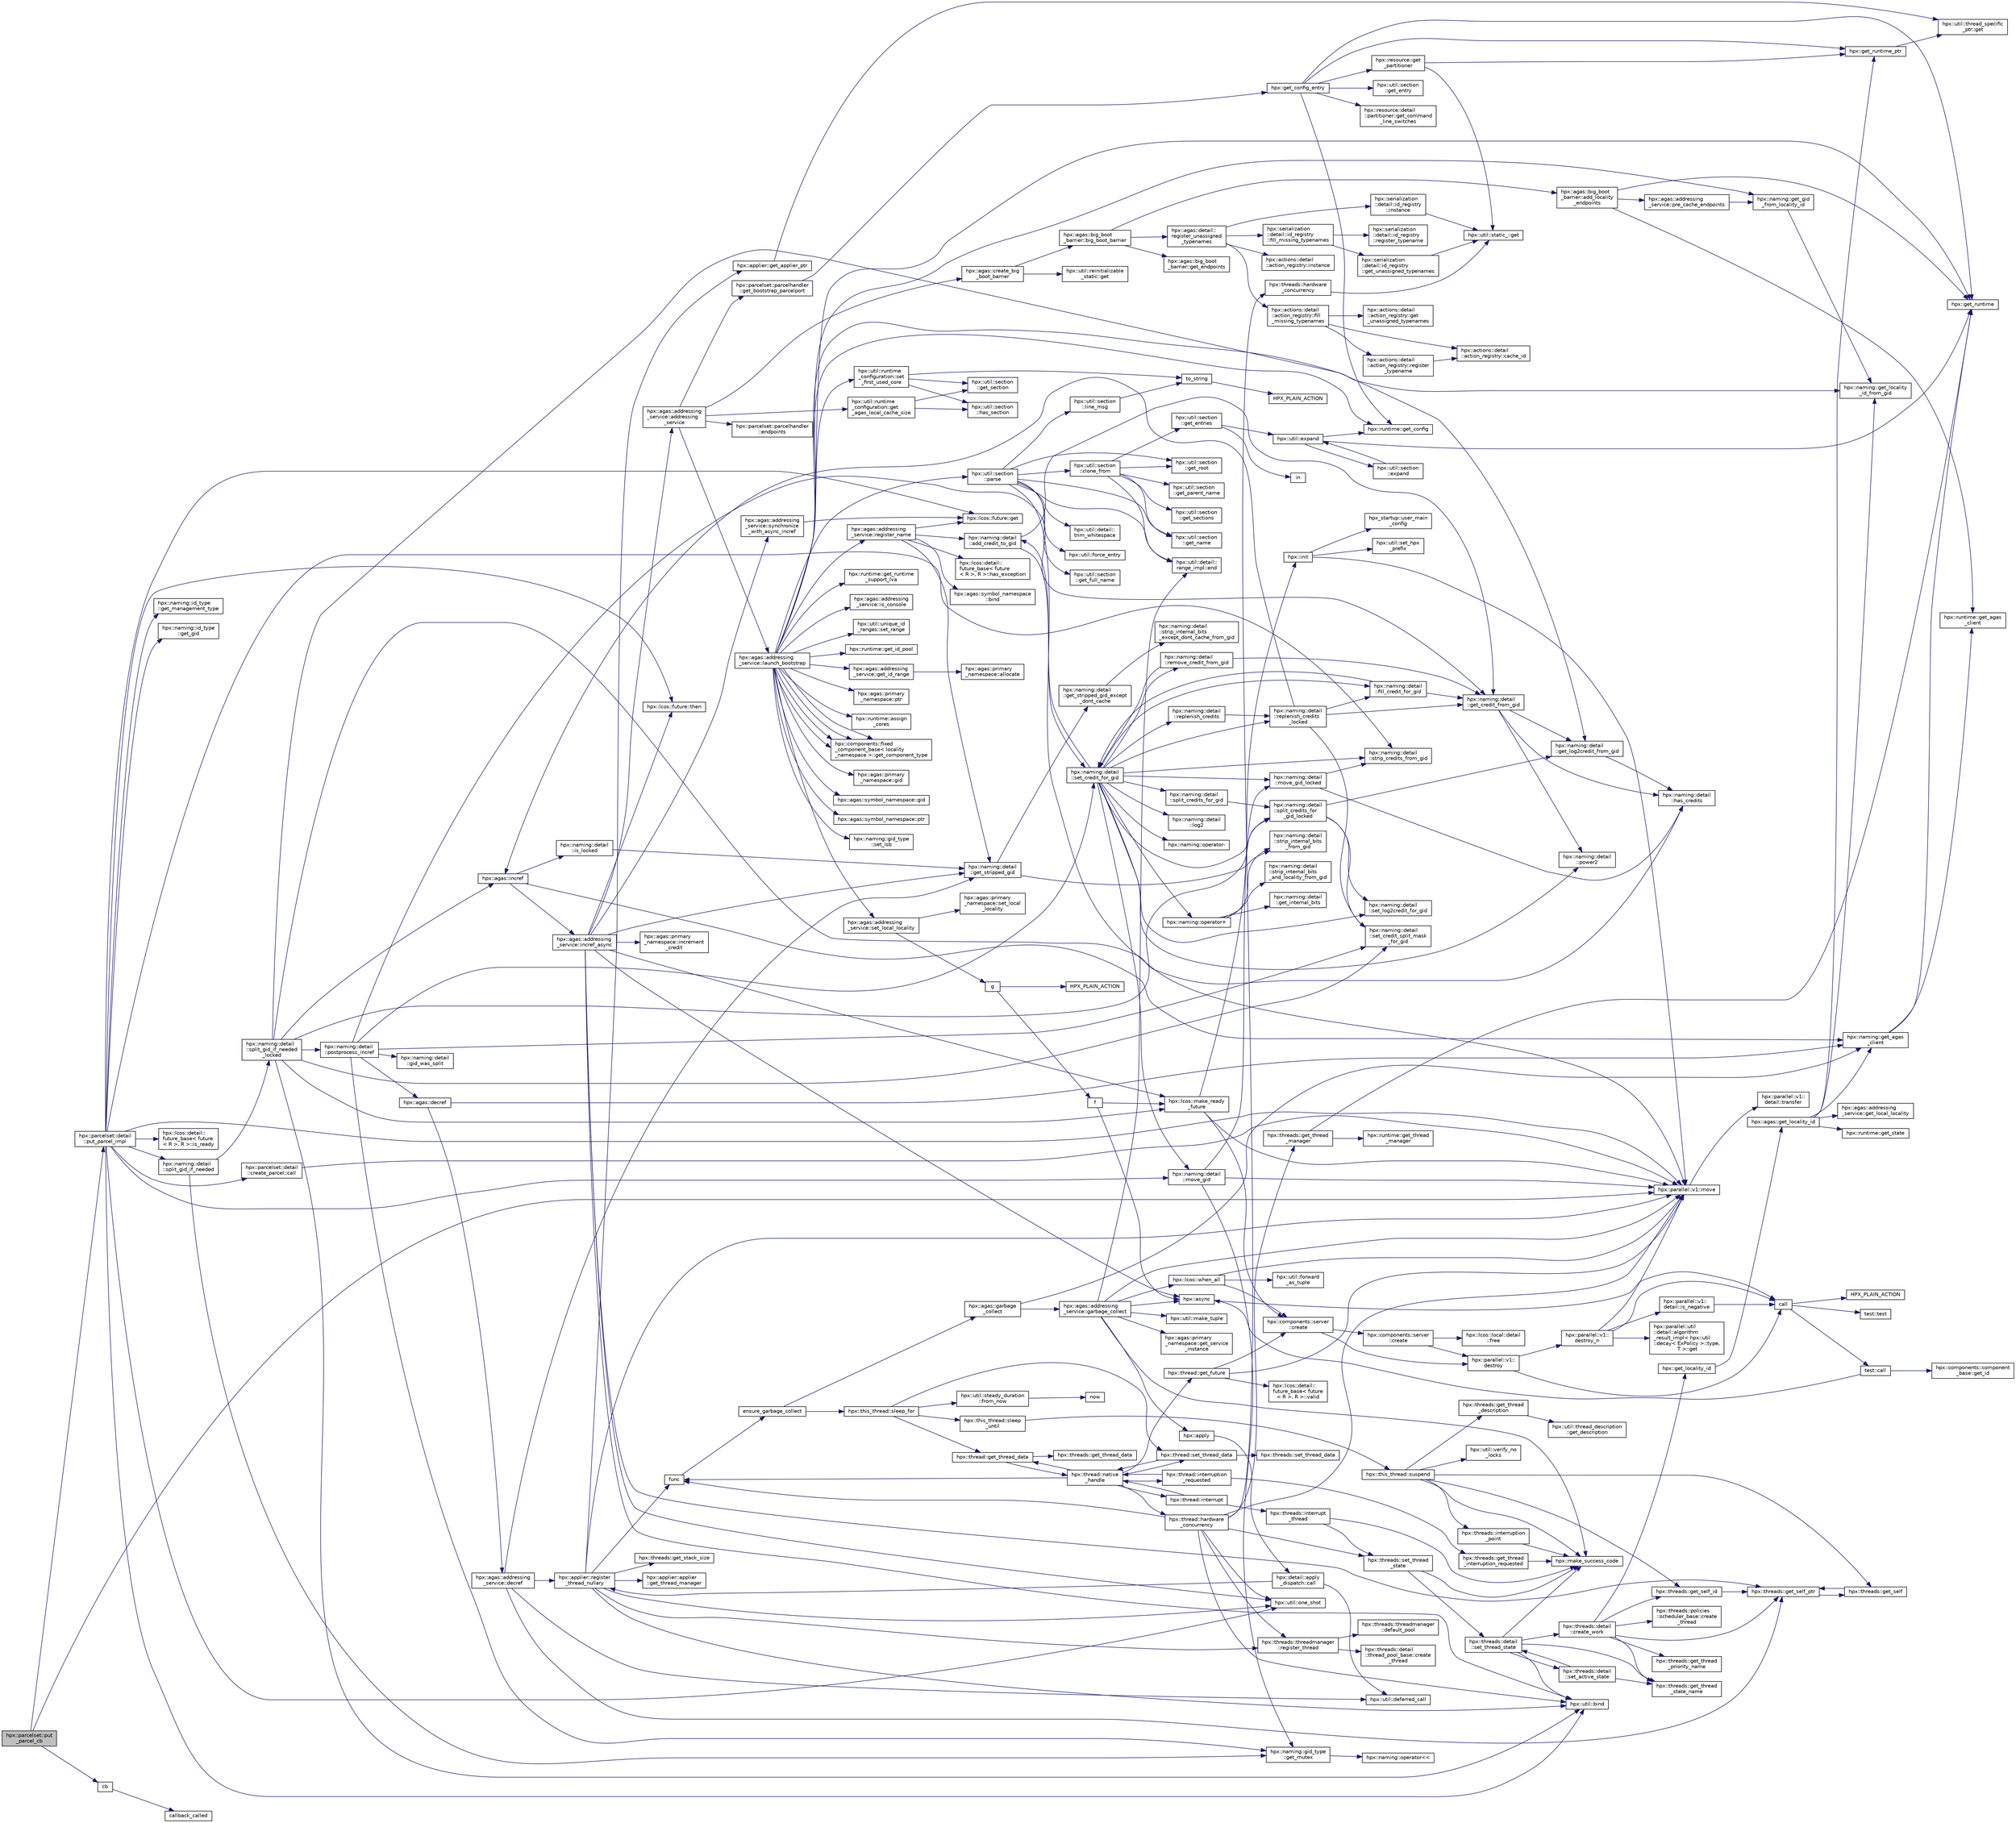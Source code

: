 digraph "hpx::parcelset::put_parcel_cb"
{
  edge [fontname="Helvetica",fontsize="10",labelfontname="Helvetica",labelfontsize="10"];
  node [fontname="Helvetica",fontsize="10",shape=record];
  rankdir="LR";
  Node1070 [label="hpx::parcelset::put\l_parcel_cb",height=0.2,width=0.4,color="black", fillcolor="grey75", style="filled", fontcolor="black"];
  Node1070 -> Node1071 [color="midnightblue",fontsize="10",style="solid",fontname="Helvetica"];
  Node1071 [label="hpx::parcelset::detail\l::put_parcel_impl",height=0.2,width=0.4,color="black", fillcolor="white", style="filled",URL="$dc/d4e/namespacehpx_1_1parcelset_1_1detail.html#a0dfe29365976960c7f5db6388e8ce603"];
  Node1071 -> Node1072 [color="midnightblue",fontsize="10",style="solid",fontname="Helvetica"];
  Node1072 [label="hpx::naming::id_type\l::get_management_type",height=0.2,width=0.4,color="black", fillcolor="white", style="filled",URL="$db/dee/structhpx_1_1naming_1_1id__type.html#a84fabf15e9dc17e27f7e58c8a4d05cff"];
  Node1071 -> Node1073 [color="midnightblue",fontsize="10",style="solid",fontname="Helvetica"];
  Node1073 [label="hpx::naming::id_type\l::get_gid",height=0.2,width=0.4,color="black", fillcolor="white", style="filled",URL="$db/dee/structhpx_1_1naming_1_1id__type.html#a0375af42ca6b0ff79e627d91bfae571b"];
  Node1071 -> Node1074 [color="midnightblue",fontsize="10",style="solid",fontname="Helvetica"];
  Node1074 [label="hpx::naming::detail\l::strip_credits_from_gid",height=0.2,width=0.4,color="black", fillcolor="white", style="filled",URL="$d5/d18/namespacehpx_1_1naming_1_1detail.html#a422b12b60e5f7844b224dd68cf8cae8e"];
  Node1071 -> Node1075 [color="midnightblue",fontsize="10",style="solid",fontname="Helvetica"];
  Node1075 [label="hpx::parcelset::detail\l::create_parcel::call",height=0.2,width=0.4,color="black", fillcolor="white", style="filled",URL="$d1/d78/structhpx_1_1parcelset_1_1detail_1_1create__parcel.html#a62b65942f923f68ecf7217b8d48c1157"];
  Node1075 -> Node1076 [color="midnightblue",fontsize="10",style="solid",fontname="Helvetica"];
  Node1076 [label="hpx::parallel::v1::move",height=0.2,width=0.4,color="black", fillcolor="white", style="filled",URL="$db/db9/namespacehpx_1_1parallel_1_1v1.html#aa7c4ede081ce786c9d1eb1adff495cfc"];
  Node1076 -> Node1077 [color="midnightblue",fontsize="10",style="solid",fontname="Helvetica"];
  Node1077 [label="hpx::parallel::v1::\ldetail::transfer",height=0.2,width=0.4,color="black", fillcolor="white", style="filled",URL="$d2/ddd/namespacehpx_1_1parallel_1_1v1_1_1detail.html#ab1b56a05e1885ca7cc7ffa1804dd2f3c"];
  Node1071 -> Node1076 [color="midnightblue",fontsize="10",style="solid",fontname="Helvetica"];
  Node1071 -> Node1078 [color="midnightblue",fontsize="10",style="solid",fontname="Helvetica"];
  Node1078 [label="hpx::naming::detail\l::move_gid",height=0.2,width=0.4,color="black", fillcolor="white", style="filled",URL="$d5/d18/namespacehpx_1_1naming_1_1detail.html#aade6b5eb4f9361377b0a427cd8bffdca"];
  Node1078 -> Node1079 [color="midnightblue",fontsize="10",style="solid",fontname="Helvetica"];
  Node1079 [label="hpx::naming::gid_type\l::get_mutex",height=0.2,width=0.4,color="black", fillcolor="white", style="filled",URL="$d3/d67/structhpx_1_1naming_1_1gid__type.html#a25f1f7d247b4ec6e77e577400bbbc18f"];
  Node1079 -> Node1080 [color="midnightblue",fontsize="10",style="solid",fontname="Helvetica"];
  Node1080 [label="hpx::naming::operator\<\<",height=0.2,width=0.4,color="black", fillcolor="white", style="filled",URL="$d4/dc9/namespacehpx_1_1naming.html#ad9103d927583be9fcc218e045ad2a6e6"];
  Node1078 -> Node1081 [color="midnightblue",fontsize="10",style="solid",fontname="Helvetica"];
  Node1081 [label="hpx::naming::detail\l::move_gid_locked",height=0.2,width=0.4,color="black", fillcolor="white", style="filled",URL="$d5/d18/namespacehpx_1_1naming_1_1detail.html#ade50f3a7ea7970594a107017d9781f45"];
  Node1081 -> Node1082 [color="midnightblue",fontsize="10",style="solid",fontname="Helvetica"];
  Node1082 [label="hpx::naming::detail\l::has_credits",height=0.2,width=0.4,color="black", fillcolor="white", style="filled",URL="$d5/d18/namespacehpx_1_1naming_1_1detail.html#afb823cf706d95f298c25af22fe39653b"];
  Node1081 -> Node1074 [color="midnightblue",fontsize="10",style="solid",fontname="Helvetica"];
  Node1078 -> Node1076 [color="midnightblue",fontsize="10",style="solid",fontname="Helvetica"];
  Node1071 -> Node1083 [color="midnightblue",fontsize="10",style="solid",fontname="Helvetica"];
  Node1083 [label="hpx::naming::detail\l::split_gid_if_needed",height=0.2,width=0.4,color="black", fillcolor="white", style="filled",URL="$d5/d18/namespacehpx_1_1naming_1_1detail.html#a106949fcb9087fb6bdca67d048d6568f"];
  Node1083 -> Node1079 [color="midnightblue",fontsize="10",style="solid",fontname="Helvetica"];
  Node1083 -> Node1084 [color="midnightblue",fontsize="10",style="solid",fontname="Helvetica"];
  Node1084 [label="hpx::naming::detail\l::split_gid_if_needed\l_locked",height=0.2,width=0.4,color="black", fillcolor="white", style="filled",URL="$d5/d18/namespacehpx_1_1naming_1_1detail.html#a8a41d874bb719f702a76d483293d9d56"];
  Node1084 -> Node1082 [color="midnightblue",fontsize="10",style="solid",fontname="Helvetica"];
  Node1084 -> Node1085 [color="midnightblue",fontsize="10",style="solid",fontname="Helvetica"];
  Node1085 [label="hpx::naming::detail\l::get_log2credit_from_gid",height=0.2,width=0.4,color="black", fillcolor="white", style="filled",URL="$d5/d18/namespacehpx_1_1naming_1_1detail.html#a65b5a75f9576e0c15d372d20f0ed37d0"];
  Node1085 -> Node1082 [color="midnightblue",fontsize="10",style="solid",fontname="Helvetica"];
  Node1084 -> Node1086 [color="midnightblue",fontsize="10",style="solid",fontname="Helvetica"];
  Node1086 [label="hpx::naming::detail\l::set_credit_split_mask\l_for_gid",height=0.2,width=0.4,color="black", fillcolor="white", style="filled",URL="$d5/d18/namespacehpx_1_1naming_1_1detail.html#a514fb4fd603d267bd438c27ea2fb1e7d"];
  Node1084 -> Node1087 [color="midnightblue",fontsize="10",style="solid",fontname="Helvetica"];
  Node1087 [label="hpx::agas::incref",height=0.2,width=0.4,color="black", fillcolor="white", style="filled",URL="$dc/d54/namespacehpx_1_1agas.html#aad81d2ea721c1a5692e243ef07bf164f"];
  Node1087 -> Node1088 [color="midnightblue",fontsize="10",style="solid",fontname="Helvetica"];
  Node1088 [label="hpx::naming::detail\l::is_locked",height=0.2,width=0.4,color="black", fillcolor="white", style="filled",URL="$d5/d18/namespacehpx_1_1naming_1_1detail.html#a721ab5a11bd11a37b0c905ea3fe0a6d7"];
  Node1088 -> Node1089 [color="midnightblue",fontsize="10",style="solid",fontname="Helvetica"];
  Node1089 [label="hpx::naming::detail\l::get_stripped_gid",height=0.2,width=0.4,color="black", fillcolor="white", style="filled",URL="$d5/d18/namespacehpx_1_1naming_1_1detail.html#ad3a849cb7ebd5dccf9aefadccc21dd89"];
  Node1089 -> Node1090 [color="midnightblue",fontsize="10",style="solid",fontname="Helvetica"];
  Node1090 [label="hpx::naming::detail\l::strip_internal_bits\l_from_gid",height=0.2,width=0.4,color="black", fillcolor="white", style="filled",URL="$d5/d18/namespacehpx_1_1naming_1_1detail.html#a95cca4d4bc82a9da3e804b225b03dfaf"];
  Node1089 -> Node1091 [color="midnightblue",fontsize="10",style="solid",fontname="Helvetica"];
  Node1091 [label="hpx::naming::detail\l::get_stripped_gid_except\l_dont_cache",height=0.2,width=0.4,color="black", fillcolor="white", style="filled",URL="$d5/d18/namespacehpx_1_1naming_1_1detail.html#a1ab848588112d0f7fac377a15692c9cc"];
  Node1091 -> Node1092 [color="midnightblue",fontsize="10",style="solid",fontname="Helvetica"];
  Node1092 [label="hpx::naming::detail\l::strip_internal_bits\l_except_dont_cache_from_gid",height=0.2,width=0.4,color="black", fillcolor="white", style="filled",URL="$d5/d18/namespacehpx_1_1naming_1_1detail.html#aabeb51a92376c6bfb9cf31bf9ff0c4cc"];
  Node1087 -> Node1093 [color="midnightblue",fontsize="10",style="solid",fontname="Helvetica"];
  Node1093 [label="hpx::naming::get_agas\l_client",height=0.2,width=0.4,color="black", fillcolor="white", style="filled",URL="$d4/dc9/namespacehpx_1_1naming.html#a0408fffd5d34b620712a801b0ae3b032"];
  Node1093 -> Node1094 [color="midnightblue",fontsize="10",style="solid",fontname="Helvetica"];
  Node1094 [label="hpx::get_runtime",height=0.2,width=0.4,color="black", fillcolor="white", style="filled",URL="$d8/d83/namespacehpx.html#aef902cc6c7dd3b9fbadf34d1e850a070"];
  Node1093 -> Node1095 [color="midnightblue",fontsize="10",style="solid",fontname="Helvetica"];
  Node1095 [label="hpx::runtime::get_agas\l_client",height=0.2,width=0.4,color="black", fillcolor="white", style="filled",URL="$d0/d7b/classhpx_1_1runtime.html#aeb5dddd30d6b9861669af8ad44d1a96a"];
  Node1087 -> Node1096 [color="midnightblue",fontsize="10",style="solid",fontname="Helvetica"];
  Node1096 [label="hpx::agas::addressing\l_service::incref_async",height=0.2,width=0.4,color="black", fillcolor="white", style="filled",URL="$db/d58/structhpx_1_1agas_1_1addressing__service.html#adae9df2634cf648f129f203c3678c1c1",tooltip="Increment the global reference count for the given id. "];
  Node1096 -> Node1089 [color="midnightblue",fontsize="10",style="solid",fontname="Helvetica"];
  Node1096 -> Node1097 [color="midnightblue",fontsize="10",style="solid",fontname="Helvetica"];
  Node1097 [label="hpx::threads::get_self_ptr",height=0.2,width=0.4,color="black", fillcolor="white", style="filled",URL="$d7/d28/namespacehpx_1_1threads.html#a22877ae347ad884cde3a51397dad6c53"];
  Node1097 -> Node1098 [color="midnightblue",fontsize="10",style="solid",fontname="Helvetica"];
  Node1098 [label="hpx::threads::get_self",height=0.2,width=0.4,color="black", fillcolor="white", style="filled",URL="$d7/d28/namespacehpx_1_1threads.html#a07daf4d6d29233f20d66d41ab7b5b8e8"];
  Node1098 -> Node1097 [color="midnightblue",fontsize="10",style="solid",fontname="Helvetica"];
  Node1096 -> Node1099 [color="midnightblue",fontsize="10",style="solid",fontname="Helvetica"];
  Node1099 [label="hpx::agas::addressing\l_service::addressing\l_service",height=0.2,width=0.4,color="black", fillcolor="white", style="filled",URL="$db/d58/structhpx_1_1agas_1_1addressing__service.html#a4cd885b12c530009f44f7372c197d54f"];
  Node1099 -> Node1100 [color="midnightblue",fontsize="10",style="solid",fontname="Helvetica"];
  Node1100 [label="hpx::util::runtime\l_configuration::get\l_agas_local_cache_size",height=0.2,width=0.4,color="black", fillcolor="white", style="filled",URL="$d8/d70/classhpx_1_1util_1_1runtime__configuration.html#a5fc409d10bc5e063fde7992fb2d8eefe"];
  Node1100 -> Node1101 [color="midnightblue",fontsize="10",style="solid",fontname="Helvetica"];
  Node1101 [label="hpx::util::section\l::has_section",height=0.2,width=0.4,color="black", fillcolor="white", style="filled",URL="$dd/de4/classhpx_1_1util_1_1section.html#a2ef0091925e5c2e3fda235bff644cdb4"];
  Node1100 -> Node1102 [color="midnightblue",fontsize="10",style="solid",fontname="Helvetica"];
  Node1102 [label="hpx::util::section\l::get_section",height=0.2,width=0.4,color="black", fillcolor="white", style="filled",URL="$dd/de4/classhpx_1_1util_1_1section.html#a3506cc01fb5453b2176f4747352c5517"];
  Node1099 -> Node1103 [color="midnightblue",fontsize="10",style="solid",fontname="Helvetica"];
  Node1103 [label="hpx::parcelset::parcelhandler\l::get_bootstrap_parcelport",height=0.2,width=0.4,color="black", fillcolor="white", style="filled",URL="$d4/d2f/classhpx_1_1parcelset_1_1parcelhandler.html#aac412291f000080f2496f288b97b7859"];
  Node1103 -> Node1104 [color="midnightblue",fontsize="10",style="solid",fontname="Helvetica"];
  Node1104 [label="hpx::get_config_entry",height=0.2,width=0.4,color="black", fillcolor="white", style="filled",URL="$d8/d83/namespacehpx.html#a097240e6744bc8905f708932da401835",tooltip="Retrieve the string value of a configuration entry given by key. "];
  Node1104 -> Node1105 [color="midnightblue",fontsize="10",style="solid",fontname="Helvetica"];
  Node1105 [label="hpx::get_runtime_ptr",height=0.2,width=0.4,color="black", fillcolor="white", style="filled",URL="$d8/d83/namespacehpx.html#af29daf2bb3e01b4d6495a1742b6cce64"];
  Node1105 -> Node1106 [color="midnightblue",fontsize="10",style="solid",fontname="Helvetica"];
  Node1106 [label="hpx::util::thread_specific\l_ptr::get",height=0.2,width=0.4,color="black", fillcolor="white", style="filled",URL="$d4/d4c/structhpx_1_1util_1_1thread__specific__ptr.html#a3b27d8520710478aa41d1f74206bdba9"];
  Node1104 -> Node1094 [color="midnightblue",fontsize="10",style="solid",fontname="Helvetica"];
  Node1104 -> Node1107 [color="midnightblue",fontsize="10",style="solid",fontname="Helvetica"];
  Node1107 [label="hpx::runtime::get_config",height=0.2,width=0.4,color="black", fillcolor="white", style="filled",URL="$d0/d7b/classhpx_1_1runtime.html#a0bfe0241e54b1fe1dd4ec181d944de43",tooltip="access configuration information "];
  Node1104 -> Node1108 [color="midnightblue",fontsize="10",style="solid",fontname="Helvetica"];
  Node1108 [label="hpx::util::section\l::get_entry",height=0.2,width=0.4,color="black", fillcolor="white", style="filled",URL="$dd/de4/classhpx_1_1util_1_1section.html#a02ac2ca2a4490347405dec03df46af88"];
  Node1104 -> Node1109 [color="midnightblue",fontsize="10",style="solid",fontname="Helvetica"];
  Node1109 [label="hpx::resource::get\l_partitioner",height=0.2,width=0.4,color="black", fillcolor="white", style="filled",URL="$dd/da5/namespacehpx_1_1resource.html#af91354c369d9a22a00581d6b6da7d0ee"];
  Node1109 -> Node1110 [color="midnightblue",fontsize="10",style="solid",fontname="Helvetica"];
  Node1110 [label="hpx::util::static_::get",height=0.2,width=0.4,color="black", fillcolor="white", style="filled",URL="$d3/dbb/structhpx_1_1util_1_1static__.html#a2967c633948a3bf17a3b5405ef5a8318"];
  Node1109 -> Node1105 [color="midnightblue",fontsize="10",style="solid",fontname="Helvetica"];
  Node1104 -> Node1111 [color="midnightblue",fontsize="10",style="solid",fontname="Helvetica"];
  Node1111 [label="hpx::resource::detail\l::partitioner::get_command\l_line_switches",height=0.2,width=0.4,color="black", fillcolor="white", style="filled",URL="$d0/dab/classhpx_1_1resource_1_1detail_1_1partitioner.html#a16fe01dd59b2c89bd556788b5713522e"];
  Node1099 -> Node1112 [color="midnightblue",fontsize="10",style="solid",fontname="Helvetica"];
  Node1112 [label="hpx::agas::create_big\l_boot_barrier",height=0.2,width=0.4,color="black", fillcolor="white", style="filled",URL="$dc/d54/namespacehpx_1_1agas.html#a272f64deb448ea9613501a5b3458a57f"];
  Node1112 -> Node1113 [color="midnightblue",fontsize="10",style="solid",fontname="Helvetica"];
  Node1113 [label="hpx::util::reinitializable\l_static::get",height=0.2,width=0.4,color="black", fillcolor="white", style="filled",URL="$d2/db7/structhpx_1_1util_1_1reinitializable__static.html#a2c616d22a193ed9d3b0b58d4203b3809"];
  Node1112 -> Node1114 [color="midnightblue",fontsize="10",style="solid",fontname="Helvetica"];
  Node1114 [label="hpx::agas::big_boot\l_barrier::big_boot_barrier",height=0.2,width=0.4,color="black", fillcolor="white", style="filled",URL="$d8/db6/structhpx_1_1agas_1_1big__boot__barrier.html#ab00f39b77e1ae054dddeab796ac49a07"];
  Node1114 -> Node1115 [color="midnightblue",fontsize="10",style="solid",fontname="Helvetica"];
  Node1115 [label="hpx::agas::detail::\lregister_unassigned\l_typenames",height=0.2,width=0.4,color="black", fillcolor="white", style="filled",URL="$dd/dd0/namespacehpx_1_1agas_1_1detail.html#a69a4d9fbe321b26f2eeeacaae98c05bb"];
  Node1115 -> Node1116 [color="midnightblue",fontsize="10",style="solid",fontname="Helvetica"];
  Node1116 [label="hpx::serialization\l::detail::id_registry\l::instance",height=0.2,width=0.4,color="black", fillcolor="white", style="filled",URL="$dc/d9a/classhpx_1_1serialization_1_1detail_1_1id__registry.html#ab5118609f28337b2a71e7ac63399a2dc"];
  Node1116 -> Node1110 [color="midnightblue",fontsize="10",style="solid",fontname="Helvetica"];
  Node1115 -> Node1117 [color="midnightblue",fontsize="10",style="solid",fontname="Helvetica"];
  Node1117 [label="hpx::serialization\l::detail::id_registry\l::fill_missing_typenames",height=0.2,width=0.4,color="black", fillcolor="white", style="filled",URL="$dc/d9a/classhpx_1_1serialization_1_1detail_1_1id__registry.html#a80cd98a900de5a5347cf51ab710ed1be"];
  Node1117 -> Node1118 [color="midnightblue",fontsize="10",style="solid",fontname="Helvetica"];
  Node1118 [label="hpx::serialization\l::detail::id_registry\l::get_unassigned_typenames",height=0.2,width=0.4,color="black", fillcolor="white", style="filled",URL="$dc/d9a/classhpx_1_1serialization_1_1detail_1_1id__registry.html#a667f38001517e0031e3421b1f6719baf"];
  Node1118 -> Node1110 [color="midnightblue",fontsize="10",style="solid",fontname="Helvetica"];
  Node1117 -> Node1119 [color="midnightblue",fontsize="10",style="solid",fontname="Helvetica"];
  Node1119 [label="hpx::serialization\l::detail::id_registry\l::register_typename",height=0.2,width=0.4,color="black", fillcolor="white", style="filled",URL="$dc/d9a/classhpx_1_1serialization_1_1detail_1_1id__registry.html#a3ecf46288bd104ca800605842a269fd6"];
  Node1115 -> Node1120 [color="midnightblue",fontsize="10",style="solid",fontname="Helvetica"];
  Node1120 [label="hpx::actions::detail\l::action_registry::instance",height=0.2,width=0.4,color="black", fillcolor="white", style="filled",URL="$d6/d07/structhpx_1_1actions_1_1detail_1_1action__registry.html#a4d8a8074f8a91fdc5a62e8067ef6472c"];
  Node1115 -> Node1121 [color="midnightblue",fontsize="10",style="solid",fontname="Helvetica"];
  Node1121 [label="hpx::actions::detail\l::action_registry::fill\l_missing_typenames",height=0.2,width=0.4,color="black", fillcolor="white", style="filled",URL="$d6/d07/structhpx_1_1actions_1_1detail_1_1action__registry.html#ad0b2659af6636d76d4b39d64eac81e3c"];
  Node1121 -> Node1122 [color="midnightblue",fontsize="10",style="solid",fontname="Helvetica"];
  Node1122 [label="hpx::actions::detail\l::action_registry::get\l_unassigned_typenames",height=0.2,width=0.4,color="black", fillcolor="white", style="filled",URL="$d6/d07/structhpx_1_1actions_1_1detail_1_1action__registry.html#a5216619c74ba5ee2d7a82626fe3f42cd"];
  Node1121 -> Node1123 [color="midnightblue",fontsize="10",style="solid",fontname="Helvetica"];
  Node1123 [label="hpx::actions::detail\l::action_registry::register\l_typename",height=0.2,width=0.4,color="black", fillcolor="white", style="filled",URL="$d6/d07/structhpx_1_1actions_1_1detail_1_1action__registry.html#a7352d14b8ad4d97a880c8ff247f0e04a"];
  Node1123 -> Node1124 [color="midnightblue",fontsize="10",style="solid",fontname="Helvetica"];
  Node1124 [label="hpx::actions::detail\l::action_registry::cache_id",height=0.2,width=0.4,color="black", fillcolor="white", style="filled",URL="$d6/d07/structhpx_1_1actions_1_1detail_1_1action__registry.html#a241539d91aa05a0cb41e6949b4f7ffb6"];
  Node1121 -> Node1124 [color="midnightblue",fontsize="10",style="solid",fontname="Helvetica"];
  Node1114 -> Node1125 [color="midnightblue",fontsize="10",style="solid",fontname="Helvetica"];
  Node1125 [label="hpx::agas::big_boot\l_barrier::add_locality\l_endpoints",height=0.2,width=0.4,color="black", fillcolor="white", style="filled",URL="$d8/db6/structhpx_1_1agas_1_1big__boot__barrier.html#aedb4d5066f5ee188b4b2e7476bde8f35"];
  Node1125 -> Node1094 [color="midnightblue",fontsize="10",style="solid",fontname="Helvetica"];
  Node1125 -> Node1095 [color="midnightblue",fontsize="10",style="solid",fontname="Helvetica"];
  Node1125 -> Node1126 [color="midnightblue",fontsize="10",style="solid",fontname="Helvetica"];
  Node1126 [label="hpx::agas::addressing\l_service::pre_cache_endpoints",height=0.2,width=0.4,color="black", fillcolor="white", style="filled",URL="$db/d58/structhpx_1_1agas_1_1addressing__service.html#a9384e7f70c49705ea11e55718c144ee4"];
  Node1126 -> Node1127 [color="midnightblue",fontsize="10",style="solid",fontname="Helvetica"];
  Node1127 [label="hpx::naming::get_gid\l_from_locality_id",height=0.2,width=0.4,color="black", fillcolor="white", style="filled",URL="$d4/dc9/namespacehpx_1_1naming.html#ae50a3ecdb5854b6a25a556ebc9830541"];
  Node1127 -> Node1128 [color="midnightblue",fontsize="10",style="solid",fontname="Helvetica"];
  Node1128 [label="hpx::naming::get_locality\l_id_from_gid",height=0.2,width=0.4,color="black", fillcolor="white", style="filled",URL="$d4/dc9/namespacehpx_1_1naming.html#a7fd43037784560bd04fda9b49e33529f"];
  Node1114 -> Node1129 [color="midnightblue",fontsize="10",style="solid",fontname="Helvetica"];
  Node1129 [label="hpx::agas::big_boot\l_barrier::get_endpoints",height=0.2,width=0.4,color="black", fillcolor="white", style="filled",URL="$d8/db6/structhpx_1_1agas_1_1big__boot__barrier.html#a019606b912a47e77062cd7de28adb428"];
  Node1099 -> Node1130 [color="midnightblue",fontsize="10",style="solid",fontname="Helvetica"];
  Node1130 [label="hpx::parcelset::parcelhandler\l::endpoints",height=0.2,width=0.4,color="black", fillcolor="white", style="filled",URL="$d4/d2f/classhpx_1_1parcelset_1_1parcelhandler.html#a7a79973ee047c9a655e7517b89d78558",tooltip="return the endpoints associated with this parcelhandler "];
  Node1099 -> Node1131 [color="midnightblue",fontsize="10",style="solid",fontname="Helvetica"];
  Node1131 [label="hpx::agas::addressing\l_service::launch_bootstrap",height=0.2,width=0.4,color="black", fillcolor="white", style="filled",URL="$db/d58/structhpx_1_1agas_1_1addressing__service.html#a664380be3597d3ca31677b2ae5800e76"];
  Node1131 -> Node1132 [color="midnightblue",fontsize="10",style="solid",fontname="Helvetica"];
  Node1132 [label="hpx::agas::primary\l_namespace::ptr",height=0.2,width=0.4,color="black", fillcolor="white", style="filled",URL="$d1/d43/structhpx_1_1agas_1_1primary__namespace.html#a977601f2c79f10b3aef3db56fb3aad0d"];
  Node1131 -> Node1094 [color="midnightblue",fontsize="10",style="solid",fontname="Helvetica"];
  Node1131 -> Node1127 [color="midnightblue",fontsize="10",style="solid",fontname="Helvetica"];
  Node1131 -> Node1133 [color="midnightblue",fontsize="10",style="solid",fontname="Helvetica"];
  Node1133 [label="hpx::agas::addressing\l_service::set_local_locality",height=0.2,width=0.4,color="black", fillcolor="white", style="filled",URL="$db/d58/structhpx_1_1agas_1_1addressing__service.html#a262a9982f31caacd5c605b643f2cc081"];
  Node1133 -> Node1134 [color="midnightblue",fontsize="10",style="solid",fontname="Helvetica"];
  Node1134 [label="g",height=0.2,width=0.4,color="black", fillcolor="white", style="filled",URL="$da/d17/cxx11__noexcept_8cpp.html#a96f5ebe659f57f5faa7343c54f8ea39a"];
  Node1134 -> Node1135 [color="midnightblue",fontsize="10",style="solid",fontname="Helvetica"];
  Node1135 [label="f",height=0.2,width=0.4,color="black", fillcolor="white", style="filled",URL="$d4/d13/async__unwrap__1037_8cpp.html#a02a6b0b4f77af9f69a841dc8262b0cd0"];
  Node1135 -> Node1136 [color="midnightblue",fontsize="10",style="solid",fontname="Helvetica"];
  Node1136 [label="hpx::async",height=0.2,width=0.4,color="black", fillcolor="white", style="filled",URL="$d8/d83/namespacehpx.html#acb7d8e37b73b823956ce144f9a57eaa4"];
  Node1136 -> Node1137 [color="midnightblue",fontsize="10",style="solid",fontname="Helvetica"];
  Node1137 [label="call",height=0.2,width=0.4,color="black", fillcolor="white", style="filled",URL="$d2/d67/promise__1620_8cpp.html#a58357f0b82bc761e1d0b9091ed563a70"];
  Node1137 -> Node1138 [color="midnightblue",fontsize="10",style="solid",fontname="Helvetica"];
  Node1138 [label="test::test",height=0.2,width=0.4,color="black", fillcolor="white", style="filled",URL="$d8/d89/structtest.html#ab42d5ece712d716b04cb3f686f297a26"];
  Node1137 -> Node1139 [color="midnightblue",fontsize="10",style="solid",fontname="Helvetica"];
  Node1139 [label="HPX_PLAIN_ACTION",height=0.2,width=0.4,color="black", fillcolor="white", style="filled",URL="$d2/d67/promise__1620_8cpp.html#ab96aab827a4b1fcaf66cfe0ba83fef23"];
  Node1137 -> Node1140 [color="midnightblue",fontsize="10",style="solid",fontname="Helvetica"];
  Node1140 [label="test::call",height=0.2,width=0.4,color="black", fillcolor="white", style="filled",URL="$d8/d89/structtest.html#aeb29e7ed6518b9426ccf1344c52620ae"];
  Node1140 -> Node1136 [color="midnightblue",fontsize="10",style="solid",fontname="Helvetica"];
  Node1140 -> Node1141 [color="midnightblue",fontsize="10",style="solid",fontname="Helvetica"];
  Node1141 [label="hpx::components::component\l_base::get_id",height=0.2,width=0.4,color="black", fillcolor="white", style="filled",URL="$d2/de6/classhpx_1_1components_1_1component__base.html#a4c8fd93514039bdf01c48d66d82b19cd"];
  Node1135 -> Node1142 [color="midnightblue",fontsize="10",style="solid",fontname="Helvetica"];
  Node1142 [label="hpx::lcos::make_ready\l_future",height=0.2,width=0.4,color="black", fillcolor="white", style="filled",URL="$d2/dc9/namespacehpx_1_1lcos.html#a42997564ddfde91d475b8a2cea8f53e4"];
  Node1142 -> Node1143 [color="midnightblue",fontsize="10",style="solid",fontname="Helvetica"];
  Node1143 [label="hpx::init",height=0.2,width=0.4,color="black", fillcolor="white", style="filled",URL="$d8/d83/namespacehpx.html#a3c694ea960b47c56b33351ba16e3d76b",tooltip="Main entry point for launching the HPX runtime system. "];
  Node1143 -> Node1144 [color="midnightblue",fontsize="10",style="solid",fontname="Helvetica"];
  Node1144 [label="hpx::util::set_hpx\l_prefix",height=0.2,width=0.4,color="black", fillcolor="white", style="filled",URL="$df/dad/namespacehpx_1_1util.html#ae40a23c1ba0a48d9304dcf717a95793e"];
  Node1143 -> Node1145 [color="midnightblue",fontsize="10",style="solid",fontname="Helvetica"];
  Node1145 [label="hpx_startup::user_main\l_config",height=0.2,width=0.4,color="black", fillcolor="white", style="filled",URL="$d3/dd2/namespacehpx__startup.html#aaac571d88bd3912a4225a23eb3261637"];
  Node1143 -> Node1076 [color="midnightblue",fontsize="10",style="solid",fontname="Helvetica"];
  Node1142 -> Node1146 [color="midnightblue",fontsize="10",style="solid",fontname="Helvetica"];
  Node1146 [label="hpx::components::server\l::create",height=0.2,width=0.4,color="black", fillcolor="white", style="filled",URL="$d2/da2/namespacehpx_1_1components_1_1server.html#ac776c89f3d68ceb910e8cee9fa937ab4",tooltip="Create arrays of components using their default constructor. "];
  Node1146 -> Node1147 [color="midnightblue",fontsize="10",style="solid",fontname="Helvetica"];
  Node1147 [label="hpx::components::server\l::create",height=0.2,width=0.4,color="black", fillcolor="white", style="filled",URL="$d2/da2/namespacehpx_1_1components_1_1server.html#a77d26de181c97b444565e230577981bd"];
  Node1147 -> Node1148 [color="midnightblue",fontsize="10",style="solid",fontname="Helvetica"];
  Node1148 [label="hpx::lcos::local::detail\l::free",height=0.2,width=0.4,color="black", fillcolor="white", style="filled",URL="$d4/dcb/namespacehpx_1_1lcos_1_1local_1_1detail.html#a55a940f019734e9bb045dc123cd80e48"];
  Node1147 -> Node1149 [color="midnightblue",fontsize="10",style="solid",fontname="Helvetica"];
  Node1149 [label="hpx::parallel::v1::\ldestroy",height=0.2,width=0.4,color="black", fillcolor="white", style="filled",URL="$db/db9/namespacehpx_1_1parallel_1_1v1.html#acf303558375048e8a7cc9a2c2e09477f"];
  Node1149 -> Node1137 [color="midnightblue",fontsize="10",style="solid",fontname="Helvetica"];
  Node1149 -> Node1150 [color="midnightblue",fontsize="10",style="solid",fontname="Helvetica"];
  Node1150 [label="hpx::parallel::v1::\ldestroy_n",height=0.2,width=0.4,color="black", fillcolor="white", style="filled",URL="$db/db9/namespacehpx_1_1parallel_1_1v1.html#a71d0691132a300690163f5636bcd5bd3"];
  Node1150 -> Node1151 [color="midnightblue",fontsize="10",style="solid",fontname="Helvetica"];
  Node1151 [label="hpx::parallel::v1::\ldetail::is_negative",height=0.2,width=0.4,color="black", fillcolor="white", style="filled",URL="$d2/ddd/namespacehpx_1_1parallel_1_1v1_1_1detail.html#adf2e40fc4b20ad0fd442ee3118a4d527"];
  Node1151 -> Node1137 [color="midnightblue",fontsize="10",style="solid",fontname="Helvetica"];
  Node1150 -> Node1152 [color="midnightblue",fontsize="10",style="solid",fontname="Helvetica"];
  Node1152 [label="hpx::parallel::util\l::detail::algorithm\l_result_impl\< hpx::util\l::decay\< ExPolicy \>::type,\l T \>::get",height=0.2,width=0.4,color="black", fillcolor="white", style="filled",URL="$d2/d42/structhpx_1_1parallel_1_1util_1_1detail_1_1algorithm__result__impl.html#ab5b051e8ec74eff5e0e62fd63f5d377e"];
  Node1150 -> Node1076 [color="midnightblue",fontsize="10",style="solid",fontname="Helvetica"];
  Node1150 -> Node1137 [color="midnightblue",fontsize="10",style="solid",fontname="Helvetica"];
  Node1146 -> Node1149 [color="midnightblue",fontsize="10",style="solid",fontname="Helvetica"];
  Node1142 -> Node1076 [color="midnightblue",fontsize="10",style="solid",fontname="Helvetica"];
  Node1134 -> Node1153 [color="midnightblue",fontsize="10",style="solid",fontname="Helvetica"];
  Node1153 [label="HPX_PLAIN_ACTION",height=0.2,width=0.4,color="black", fillcolor="white", style="filled",URL="$d4/d13/async__unwrap__1037_8cpp.html#ab5991a65409f0229f564e4935bd7b979"];
  Node1133 -> Node1154 [color="midnightblue",fontsize="10",style="solid",fontname="Helvetica"];
  Node1154 [label="hpx::agas::primary\l_namespace::set_local\l_locality",height=0.2,width=0.4,color="black", fillcolor="white", style="filled",URL="$d1/d43/structhpx_1_1agas_1_1primary__namespace.html#aef9509edfa957ff39e62a2963e7307a9"];
  Node1131 -> Node1155 [color="midnightblue",fontsize="10",style="solid",fontname="Helvetica"];
  Node1155 [label="hpx::runtime::assign\l_cores",height=0.2,width=0.4,color="black", fillcolor="white", style="filled",URL="$d0/d7b/classhpx_1_1runtime.html#ad18888b79a4c00c211acb866abf8c750"];
  Node1131 -> Node1107 [color="midnightblue",fontsize="10",style="solid",fontname="Helvetica"];
  Node1131 -> Node1156 [color="midnightblue",fontsize="10",style="solid",fontname="Helvetica"];
  Node1156 [label="hpx::util::runtime\l_configuration::set\l_first_used_core",height=0.2,width=0.4,color="black", fillcolor="white", style="filled",URL="$d8/d70/classhpx_1_1util_1_1runtime__configuration.html#af1c585ee36a9c0503a013faaa08ad398"];
  Node1156 -> Node1101 [color="midnightblue",fontsize="10",style="solid",fontname="Helvetica"];
  Node1156 -> Node1102 [color="midnightblue",fontsize="10",style="solid",fontname="Helvetica"];
  Node1156 -> Node1157 [color="midnightblue",fontsize="10",style="solid",fontname="Helvetica"];
  Node1157 [label="to_string",height=0.2,width=0.4,color="black", fillcolor="white", style="filled",URL="$d4/d2c/make__continuation__1615_8cpp.html#acbdae3e81403e1ffc527c18dc1cd51dd"];
  Node1157 -> Node1158 [color="midnightblue",fontsize="10",style="solid",fontname="Helvetica"];
  Node1158 [label="HPX_PLAIN_ACTION",height=0.2,width=0.4,color="black", fillcolor="white", style="filled",URL="$d4/d2c/make__continuation__1615_8cpp.html#a8b2f8a7c58b490fcb1260f36bac46541"];
  Node1131 -> Node1159 [color="midnightblue",fontsize="10",style="solid",fontname="Helvetica"];
  Node1159 [label="hpx::components::fixed\l_component_base\< locality\l_namespace \>::get_component_type",height=0.2,width=0.4,color="black", fillcolor="white", style="filled",URL="$df/dfd/classhpx_1_1components_1_1fixed__component__base.html#aa87dbc5aad4f2ee3f9b8f62c6981a8c2"];
  Node1131 -> Node1160 [color="midnightblue",fontsize="10",style="solid",fontname="Helvetica"];
  Node1160 [label="hpx::agas::primary\l_namespace::gid",height=0.2,width=0.4,color="black", fillcolor="white", style="filled",URL="$d1/d43/structhpx_1_1agas_1_1primary__namespace.html#ab38b0457e706d37af52f1535877a5bfd"];
  Node1131 -> Node1159 [color="midnightblue",fontsize="10",style="solid",fontname="Helvetica"];
  Node1131 -> Node1159 [color="midnightblue",fontsize="10",style="solid",fontname="Helvetica"];
  Node1131 -> Node1161 [color="midnightblue",fontsize="10",style="solid",fontname="Helvetica"];
  Node1161 [label="hpx::agas::symbol_namespace::gid",height=0.2,width=0.4,color="black", fillcolor="white", style="filled",URL="$dd/d5e/structhpx_1_1agas_1_1symbol__namespace.html#a4b63b0ff1b7963554cbf5b8073529d53"];
  Node1131 -> Node1159 [color="midnightblue",fontsize="10",style="solid",fontname="Helvetica"];
  Node1131 -> Node1162 [color="midnightblue",fontsize="10",style="solid",fontname="Helvetica"];
  Node1162 [label="hpx::agas::symbol_namespace::ptr",height=0.2,width=0.4,color="black", fillcolor="white", style="filled",URL="$dd/d5e/structhpx_1_1agas_1_1symbol__namespace.html#a67e372d006c4c3a2a3d09640c51ccff4"];
  Node1131 -> Node1163 [color="midnightblue",fontsize="10",style="solid",fontname="Helvetica"];
  Node1163 [label="hpx::util::section\l::parse",height=0.2,width=0.4,color="black", fillcolor="white", style="filled",URL="$dd/de4/classhpx_1_1util_1_1section.html#ace8045f12ef654c88b68a2dfb0788cbd"];
  Node1163 -> Node1164 [color="midnightblue",fontsize="10",style="solid",fontname="Helvetica"];
  Node1164 [label="hpx::util::detail::\lrange_impl::end",height=0.2,width=0.4,color="black", fillcolor="white", style="filled",URL="$d4/d4a/namespacehpx_1_1util_1_1detail_1_1range__impl.html#afb2ea48b0902f52ee4d8b764807b4316"];
  Node1163 -> Node1165 [color="midnightblue",fontsize="10",style="solid",fontname="Helvetica"];
  Node1165 [label="hpx::util::detail::\ltrim_whitespace",height=0.2,width=0.4,color="black", fillcolor="white", style="filled",URL="$d2/d8e/namespacehpx_1_1util_1_1detail.html#a349c290c57fa761e4e914aafa0023bef"];
  Node1163 -> Node1166 [color="midnightblue",fontsize="10",style="solid",fontname="Helvetica"];
  Node1166 [label="hpx::util::section\l::line_msg",height=0.2,width=0.4,color="black", fillcolor="white", style="filled",URL="$dd/de4/classhpx_1_1util_1_1section.html#afcaf894b8e854536369e648038878185"];
  Node1166 -> Node1157 [color="midnightblue",fontsize="10",style="solid",fontname="Helvetica"];
  Node1163 -> Node1167 [color="midnightblue",fontsize="10",style="solid",fontname="Helvetica"];
  Node1167 [label="hpx::util::force_entry",height=0.2,width=0.4,color="black", fillcolor="white", style="filled",URL="$df/dad/namespacehpx_1_1util.html#a36f05768f2fe4d204964258716634913"];
  Node1163 -> Node1168 [color="midnightblue",fontsize="10",style="solid",fontname="Helvetica"];
  Node1168 [label="hpx::util::section\l::get_full_name",height=0.2,width=0.4,color="black", fillcolor="white", style="filled",URL="$dd/de4/classhpx_1_1util_1_1section.html#a23dfffaedaa34d9c8273410af900cbff"];
  Node1163 -> Node1169 [color="midnightblue",fontsize="10",style="solid",fontname="Helvetica"];
  Node1169 [label="hpx::util::section\l::clone_from",height=0.2,width=0.4,color="black", fillcolor="white", style="filled",URL="$dd/de4/classhpx_1_1util_1_1section.html#ac563c9cfea4ab359e599357ab775e835"];
  Node1169 -> Node1170 [color="midnightblue",fontsize="10",style="solid",fontname="Helvetica"];
  Node1170 [label="hpx::util::section\l::get_parent_name",height=0.2,width=0.4,color="black", fillcolor="white", style="filled",URL="$dd/de4/classhpx_1_1util_1_1section.html#ad103bdfb0f1d7b70a9d7a93948adc30b"];
  Node1169 -> Node1171 [color="midnightblue",fontsize="10",style="solid",fontname="Helvetica"];
  Node1171 [label="hpx::util::section\l::get_name",height=0.2,width=0.4,color="black", fillcolor="white", style="filled",URL="$dd/de4/classhpx_1_1util_1_1section.html#afbd1ab5fee15d3956ef7fba8f1966e02"];
  Node1169 -> Node1172 [color="midnightblue",fontsize="10",style="solid",fontname="Helvetica"];
  Node1172 [label="hpx::util::section\l::get_entries",height=0.2,width=0.4,color="black", fillcolor="white", style="filled",URL="$dd/de4/classhpx_1_1util_1_1section.html#a2947f576b972863e45bbcf97a14c720e"];
  Node1172 -> Node1173 [color="midnightblue",fontsize="10",style="solid",fontname="Helvetica"];
  Node1173 [label="hpx::util::expand",height=0.2,width=0.4,color="black", fillcolor="white", style="filled",URL="$df/dad/namespacehpx_1_1util.html#ac476e97ca5c1dec44106cb68a534ea22"];
  Node1173 -> Node1094 [color="midnightblue",fontsize="10",style="solid",fontname="Helvetica"];
  Node1173 -> Node1107 [color="midnightblue",fontsize="10",style="solid",fontname="Helvetica"];
  Node1173 -> Node1174 [color="midnightblue",fontsize="10",style="solid",fontname="Helvetica"];
  Node1174 [label="hpx::util::section\l::expand",height=0.2,width=0.4,color="black", fillcolor="white", style="filled",URL="$dd/de4/classhpx_1_1util_1_1section.html#aeee54430eca7e62d11765c45d1c58420"];
  Node1174 -> Node1173 [color="midnightblue",fontsize="10",style="solid",fontname="Helvetica"];
  Node1172 -> Node1175 [color="midnightblue",fontsize="10",style="solid",fontname="Helvetica"];
  Node1175 [label="in",height=0.2,width=0.4,color="black", fillcolor="white", style="filled",URL="$d5/dd8/any__serialization_8cpp.html#a050ffb438bad49c53a9fffc8fff5bff9"];
  Node1169 -> Node1164 [color="midnightblue",fontsize="10",style="solid",fontname="Helvetica"];
  Node1169 -> Node1176 [color="midnightblue",fontsize="10",style="solid",fontname="Helvetica"];
  Node1176 [label="hpx::util::section\l::get_sections",height=0.2,width=0.4,color="black", fillcolor="white", style="filled",URL="$dd/de4/classhpx_1_1util_1_1section.html#a6b2173349a087e0677d76ac09eb548f8"];
  Node1169 -> Node1177 [color="midnightblue",fontsize="10",style="solid",fontname="Helvetica"];
  Node1177 [label="hpx::util::section\l::get_root",height=0.2,width=0.4,color="black", fillcolor="white", style="filled",URL="$dd/de4/classhpx_1_1util_1_1section.html#a099b4f01861585dea488caf08fe4069b"];
  Node1163 -> Node1177 [color="midnightblue",fontsize="10",style="solid",fontname="Helvetica"];
  Node1163 -> Node1171 [color="midnightblue",fontsize="10",style="solid",fontname="Helvetica"];
  Node1163 -> Node1076 [color="midnightblue",fontsize="10",style="solid",fontname="Helvetica"];
  Node1131 -> Node1128 [color="midnightblue",fontsize="10",style="solid",fontname="Helvetica"];
  Node1131 -> Node1178 [color="midnightblue",fontsize="10",style="solid",fontname="Helvetica"];
  Node1178 [label="hpx::naming::gid_type\l::set_lsb",height=0.2,width=0.4,color="black", fillcolor="white", style="filled",URL="$d3/d67/structhpx_1_1naming_1_1gid__type.html#aa0e0758f7852bace6a58c84eacae4ddc"];
  Node1131 -> Node1179 [color="midnightblue",fontsize="10",style="solid",fontname="Helvetica"];
  Node1179 [label="hpx::runtime::get_runtime\l_support_lva",height=0.2,width=0.4,color="black", fillcolor="white", style="filled",URL="$d0/d7b/classhpx_1_1runtime.html#aa284ae9894186555459b37cef96ab1f2"];
  Node1131 -> Node1180 [color="midnightblue",fontsize="10",style="solid",fontname="Helvetica"];
  Node1180 [label="hpx::agas::addressing\l_service::register_name",height=0.2,width=0.4,color="black", fillcolor="white", style="filled",URL="$db/d58/structhpx_1_1agas_1_1addressing__service.html#a5929d7fd681a5ed692bfbeaa503fc32d",tooltip="Register a global name with a global address (id) "];
  Node1180 -> Node1181 [color="midnightblue",fontsize="10",style="solid",fontname="Helvetica"];
  Node1181 [label="hpx::agas::symbol_namespace\l::bind",height=0.2,width=0.4,color="black", fillcolor="white", style="filled",URL="$dd/d5e/structhpx_1_1agas_1_1symbol__namespace.html#a4c5b21f70ae191ad0169fe5ac06de532"];
  Node1180 -> Node1089 [color="midnightblue",fontsize="10",style="solid",fontname="Helvetica"];
  Node1180 -> Node1182 [color="midnightblue",fontsize="10",style="solid",fontname="Helvetica"];
  Node1182 [label="hpx::lcos::detail::\lfuture_base\< future\l\< R \>, R \>::has_exception",height=0.2,width=0.4,color="black", fillcolor="white", style="filled",URL="$d5/dd7/classhpx_1_1lcos_1_1detail_1_1future__base.html#aa95b01f70ad95706ae420ff1db2e5b99"];
  Node1180 -> Node1183 [color="midnightblue",fontsize="10",style="solid",fontname="Helvetica"];
  Node1183 [label="hpx::lcos::future::get",height=0.2,width=0.4,color="black", fillcolor="white", style="filled",URL="$d0/d33/classhpx_1_1lcos_1_1future.html#a8c28269486d5620ac48af349f17bb41c"];
  Node1180 -> Node1184 [color="midnightblue",fontsize="10",style="solid",fontname="Helvetica"];
  Node1184 [label="hpx::naming::detail\l::add_credit_to_gid",height=0.2,width=0.4,color="black", fillcolor="white", style="filled",URL="$d5/d18/namespacehpx_1_1naming_1_1detail.html#ab13848a91587535a393be4def980e832"];
  Node1184 -> Node1185 [color="midnightblue",fontsize="10",style="solid",fontname="Helvetica"];
  Node1185 [label="hpx::naming::detail\l::get_credit_from_gid",height=0.2,width=0.4,color="black", fillcolor="white", style="filled",URL="$d5/d18/namespacehpx_1_1naming_1_1detail.html#ae3d27efe8c838d79e29020ed7c9fa25f"];
  Node1185 -> Node1082 [color="midnightblue",fontsize="10",style="solid",fontname="Helvetica"];
  Node1185 -> Node1186 [color="midnightblue",fontsize="10",style="solid",fontname="Helvetica"];
  Node1186 [label="hpx::naming::detail\l::power2",height=0.2,width=0.4,color="black", fillcolor="white", style="filled",URL="$d5/d18/namespacehpx_1_1naming_1_1detail.html#a084e318ac378f38778c0696da8cbdaac"];
  Node1185 -> Node1085 [color="midnightblue",fontsize="10",style="solid",fontname="Helvetica"];
  Node1184 -> Node1187 [color="midnightblue",fontsize="10",style="solid",fontname="Helvetica"];
  Node1187 [label="hpx::naming::detail\l::set_credit_for_gid",height=0.2,width=0.4,color="black", fillcolor="white", style="filled",URL="$d5/d18/namespacehpx_1_1naming_1_1detail.html#a87703193ff814a4e1c912e98e655ec51"];
  Node1187 -> Node1188 [color="midnightblue",fontsize="10",style="solid",fontname="Helvetica"];
  Node1188 [label="hpx::naming::detail\l::log2",height=0.2,width=0.4,color="black", fillcolor="white", style="filled",URL="$d5/d18/namespacehpx_1_1naming_1_1detail.html#a10b972e46f78f4f24d7843d6f8554b5b"];
  Node1187 -> Node1186 [color="midnightblue",fontsize="10",style="solid",fontname="Helvetica"];
  Node1187 -> Node1189 [color="midnightblue",fontsize="10",style="solid",fontname="Helvetica"];
  Node1189 [label="hpx::naming::detail\l::set_log2credit_for_gid",height=0.2,width=0.4,color="black", fillcolor="white", style="filled",URL="$d5/d18/namespacehpx_1_1naming_1_1detail.html#ac466e44115ff62134192cea0735b147e"];
  Node1187 -> Node1074 [color="midnightblue",fontsize="10",style="solid",fontname="Helvetica"];
  Node1187 -> Node1184 [color="midnightblue",fontsize="10",style="solid",fontname="Helvetica"];
  Node1187 -> Node1190 [color="midnightblue",fontsize="10",style="solid",fontname="Helvetica"];
  Node1190 [label="hpx::naming::detail\l::remove_credit_from_gid",height=0.2,width=0.4,color="black", fillcolor="white", style="filled",URL="$d5/d18/namespacehpx_1_1naming_1_1detail.html#a3ccb4b028c2c757c0fabdfe58ac07e47"];
  Node1190 -> Node1185 [color="midnightblue",fontsize="10",style="solid",fontname="Helvetica"];
  Node1190 -> Node1187 [color="midnightblue",fontsize="10",style="solid",fontname="Helvetica"];
  Node1187 -> Node1191 [color="midnightblue",fontsize="10",style="solid",fontname="Helvetica"];
  Node1191 [label="hpx::naming::detail\l::fill_credit_for_gid",height=0.2,width=0.4,color="black", fillcolor="white", style="filled",URL="$d5/d18/namespacehpx_1_1naming_1_1detail.html#a3ec890e6a5b5c8fbd21b11dfe7e50352"];
  Node1191 -> Node1185 [color="midnightblue",fontsize="10",style="solid",fontname="Helvetica"];
  Node1191 -> Node1187 [color="midnightblue",fontsize="10",style="solid",fontname="Helvetica"];
  Node1187 -> Node1078 [color="midnightblue",fontsize="10",style="solid",fontname="Helvetica"];
  Node1187 -> Node1081 [color="midnightblue",fontsize="10",style="solid",fontname="Helvetica"];
  Node1187 -> Node1192 [color="midnightblue",fontsize="10",style="solid",fontname="Helvetica"];
  Node1192 [label="hpx::naming::detail\l::replenish_credits",height=0.2,width=0.4,color="black", fillcolor="white", style="filled",URL="$d5/d18/namespacehpx_1_1naming_1_1detail.html#aab806d937bd01894af129d3d3cbb22f4"];
  Node1192 -> Node1193 [color="midnightblue",fontsize="10",style="solid",fontname="Helvetica"];
  Node1193 [label="hpx::naming::detail\l::replenish_credits\l_locked",height=0.2,width=0.4,color="black", fillcolor="white", style="filled",URL="$d5/d18/namespacehpx_1_1naming_1_1detail.html#a011ed4fa9a2f4d4319adc54943fa03d6"];
  Node1193 -> Node1185 [color="midnightblue",fontsize="10",style="solid",fontname="Helvetica"];
  Node1193 -> Node1191 [color="midnightblue",fontsize="10",style="solid",fontname="Helvetica"];
  Node1193 -> Node1086 [color="midnightblue",fontsize="10",style="solid",fontname="Helvetica"];
  Node1193 -> Node1087 [color="midnightblue",fontsize="10",style="solid",fontname="Helvetica"];
  Node1187 -> Node1193 [color="midnightblue",fontsize="10",style="solid",fontname="Helvetica"];
  Node1187 -> Node1194 [color="midnightblue",fontsize="10",style="solid",fontname="Helvetica"];
  Node1194 [label="hpx::naming::detail\l::split_credits_for_gid",height=0.2,width=0.4,color="black", fillcolor="white", style="filled",URL="$d5/d18/namespacehpx_1_1naming_1_1detail.html#ab2f9863a9fdf1ca9b7990f6005b912be"];
  Node1194 -> Node1195 [color="midnightblue",fontsize="10",style="solid",fontname="Helvetica"];
  Node1195 [label="hpx::naming::detail\l::split_credits_for\l_gid_locked",height=0.2,width=0.4,color="black", fillcolor="white", style="filled",URL="$d5/d18/namespacehpx_1_1naming_1_1detail.html#a66dfb706e0b0fe738646b762b2b5403b"];
  Node1195 -> Node1085 [color="midnightblue",fontsize="10",style="solid",fontname="Helvetica"];
  Node1195 -> Node1189 [color="midnightblue",fontsize="10",style="solid",fontname="Helvetica"];
  Node1195 -> Node1086 [color="midnightblue",fontsize="10",style="solid",fontname="Helvetica"];
  Node1187 -> Node1195 [color="midnightblue",fontsize="10",style="solid",fontname="Helvetica"];
  Node1187 -> Node1196 [color="midnightblue",fontsize="10",style="solid",fontname="Helvetica"];
  Node1196 [label="hpx::naming::operator+",height=0.2,width=0.4,color="black", fillcolor="white", style="filled",URL="$d4/dc9/namespacehpx_1_1naming.html#a6c9fa9568261a3b3fe63b13ecc15d928"];
  Node1196 -> Node1197 [color="midnightblue",fontsize="10",style="solid",fontname="Helvetica"];
  Node1197 [label="hpx::naming::detail\l::get_internal_bits",height=0.2,width=0.4,color="black", fillcolor="white", style="filled",URL="$d5/d18/namespacehpx_1_1naming_1_1detail.html#aa8ae6c0e2110d45ea7deb7874f447860"];
  Node1196 -> Node1090 [color="midnightblue",fontsize="10",style="solid",fontname="Helvetica"];
  Node1196 -> Node1198 [color="midnightblue",fontsize="10",style="solid",fontname="Helvetica"];
  Node1198 [label="hpx::naming::detail\l::strip_internal_bits\l_and_locality_from_gid",height=0.2,width=0.4,color="black", fillcolor="white", style="filled",URL="$d5/d18/namespacehpx_1_1naming_1_1detail.html#ab1bd7017282cf07702a1ab3746c6a3ec"];
  Node1187 -> Node1199 [color="midnightblue",fontsize="10",style="solid",fontname="Helvetica"];
  Node1199 [label="hpx::naming::operator-",height=0.2,width=0.4,color="black", fillcolor="white", style="filled",URL="$d4/dc9/namespacehpx_1_1naming.html#ae025c74c340eec07415cb2d8de8e4fc6"];
  Node1131 -> Node1200 [color="midnightblue",fontsize="10",style="solid",fontname="Helvetica"];
  Node1200 [label="hpx::agas::addressing\l_service::is_console",height=0.2,width=0.4,color="black", fillcolor="white", style="filled",URL="$db/d58/structhpx_1_1agas_1_1addressing__service.html#aab78f53372b45edb3de49e2030af215b",tooltip="Returns whether this addressing_service represents the console locality. "];
  Node1131 -> Node1201 [color="midnightblue",fontsize="10",style="solid",fontname="Helvetica"];
  Node1201 [label="hpx::agas::addressing\l_service::get_id_range",height=0.2,width=0.4,color="black", fillcolor="white", style="filled",URL="$db/d58/structhpx_1_1agas_1_1addressing__service.html#a27b89e96c9cc33313aefa315411e07c8",tooltip="Get unique range of freely assignable global ids. "];
  Node1201 -> Node1202 [color="midnightblue",fontsize="10",style="solid",fontname="Helvetica"];
  Node1202 [label="hpx::agas::primary\l_namespace::allocate",height=0.2,width=0.4,color="black", fillcolor="white", style="filled",URL="$d1/d43/structhpx_1_1agas_1_1primary__namespace.html#a3e30fba2b5a19bc4f8518d11bf2a351e"];
  Node1131 -> Node1203 [color="midnightblue",fontsize="10",style="solid",fontname="Helvetica"];
  Node1203 [label="hpx::runtime::get_id_pool",height=0.2,width=0.4,color="black", fillcolor="white", style="filled",URL="$d0/d7b/classhpx_1_1runtime.html#a26efb2a9552084273060c30cb7ff6a9d"];
  Node1131 -> Node1204 [color="midnightblue",fontsize="10",style="solid",fontname="Helvetica"];
  Node1204 [label="hpx::util::unique_id\l_ranges::set_range",height=0.2,width=0.4,color="black", fillcolor="white", style="filled",URL="$d7/d25/classhpx_1_1util_1_1unique__id__ranges.html#aaf3cf81697c9fd7df5387761d527b425"];
  Node1096 -> Node1136 [color="midnightblue",fontsize="10",style="solid",fontname="Helvetica"];
  Node1096 -> Node1142 [color="midnightblue",fontsize="10",style="solid",fontname="Helvetica"];
  Node1096 -> Node1205 [color="midnightblue",fontsize="10",style="solid",fontname="Helvetica"];
  Node1205 [label="hpx::agas::primary\l_namespace::increment\l_credit",height=0.2,width=0.4,color="black", fillcolor="white", style="filled",URL="$d1/d43/structhpx_1_1agas_1_1primary__namespace.html#a1e0830097b72a96358980743202c3def"];
  Node1096 -> Node1206 [color="midnightblue",fontsize="10",style="solid",fontname="Helvetica"];
  Node1206 [label="hpx::lcos::future::then",height=0.2,width=0.4,color="black", fillcolor="white", style="filled",URL="$d0/d33/classhpx_1_1lcos_1_1future.html#a17045dee172c36e208b2cbd400fa8797"];
  Node1096 -> Node1207 [color="midnightblue",fontsize="10",style="solid",fontname="Helvetica"];
  Node1207 [label="hpx::util::bind",height=0.2,width=0.4,color="black", fillcolor="white", style="filled",URL="$df/dad/namespacehpx_1_1util.html#ad844caedf82a0173d6909d910c3e48c6"];
  Node1096 -> Node1208 [color="midnightblue",fontsize="10",style="solid",fontname="Helvetica"];
  Node1208 [label="hpx::util::one_shot",height=0.2,width=0.4,color="black", fillcolor="white", style="filled",URL="$df/dad/namespacehpx_1_1util.html#a273e61be42a72415291e0ec0a4f28c7a"];
  Node1096 -> Node1209 [color="midnightblue",fontsize="10",style="solid",fontname="Helvetica"];
  Node1209 [label="hpx::agas::addressing\l_service::synchronize\l_with_async_incref",height=0.2,width=0.4,color="black", fillcolor="white", style="filled",URL="$db/d58/structhpx_1_1agas_1_1addressing__service.html#ad7d4e81b976b99cfad608deb77f60880"];
  Node1209 -> Node1183 [color="midnightblue",fontsize="10",style="solid",fontname="Helvetica"];
  Node1084 -> Node1207 [color="midnightblue",fontsize="10",style="solid",fontname="Helvetica"];
  Node1084 -> Node1210 [color="midnightblue",fontsize="10",style="solid",fontname="Helvetica"];
  Node1210 [label="hpx::naming::detail\l::postprocess_incref",height=0.2,width=0.4,color="black", fillcolor="white", style="filled",URL="$d5/d18/namespacehpx_1_1naming_1_1detail.html#a9d2708b2b1a4087d64195137b077ef1d"];
  Node1210 -> Node1079 [color="midnightblue",fontsize="10",style="solid",fontname="Helvetica"];
  Node1210 -> Node1211 [color="midnightblue",fontsize="10",style="solid",fontname="Helvetica"];
  Node1211 [label="hpx::naming::detail\l::gid_was_split",height=0.2,width=0.4,color="black", fillcolor="white", style="filled",URL="$d5/d18/namespacehpx_1_1naming_1_1detail.html#a38395532bbc601e582ad461749816878"];
  Node1210 -> Node1187 [color="midnightblue",fontsize="10",style="solid",fontname="Helvetica"];
  Node1210 -> Node1086 [color="midnightblue",fontsize="10",style="solid",fontname="Helvetica"];
  Node1210 -> Node1185 [color="midnightblue",fontsize="10",style="solid",fontname="Helvetica"];
  Node1210 -> Node1212 [color="midnightblue",fontsize="10",style="solid",fontname="Helvetica"];
  Node1212 [label="hpx::agas::decref",height=0.2,width=0.4,color="black", fillcolor="white", style="filled",URL="$dc/d54/namespacehpx_1_1agas.html#a08f10ad4320050773ecaf08b7ad1ad3e"];
  Node1212 -> Node1093 [color="midnightblue",fontsize="10",style="solid",fontname="Helvetica"];
  Node1212 -> Node1213 [color="midnightblue",fontsize="10",style="solid",fontname="Helvetica"];
  Node1213 [label="hpx::agas::addressing\l_service::decref",height=0.2,width=0.4,color="black", fillcolor="white", style="filled",URL="$db/d58/structhpx_1_1agas_1_1addressing__service.html#a0f18342491c8f0398bc0747a0634658b",tooltip="Decrement the global reference count for the given id. "];
  Node1213 -> Node1089 [color="midnightblue",fontsize="10",style="solid",fontname="Helvetica"];
  Node1213 -> Node1097 [color="midnightblue",fontsize="10",style="solid",fontname="Helvetica"];
  Node1213 -> Node1214 [color="midnightblue",fontsize="10",style="solid",fontname="Helvetica"];
  Node1214 [label="hpx::applier::register\l_thread_nullary",height=0.2,width=0.4,color="black", fillcolor="white", style="filled",URL="$d8/dcb/namespacehpx_1_1applier.html#a401cd1145927e58d74d1eb52aaccd936"];
  Node1214 -> Node1215 [color="midnightblue",fontsize="10",style="solid",fontname="Helvetica"];
  Node1215 [label="hpx::applier::get_applier_ptr",height=0.2,width=0.4,color="black", fillcolor="white", style="filled",URL="$d8/dcb/namespacehpx_1_1applier.html#a617483cf2b77ad3a0aa428ade7b35299"];
  Node1215 -> Node1106 [color="midnightblue",fontsize="10",style="solid",fontname="Helvetica"];
  Node1214 -> Node1216 [color="midnightblue",fontsize="10",style="solid",fontname="Helvetica"];
  Node1216 [label="func",height=0.2,width=0.4,color="black", fillcolor="white", style="filled",URL="$d8/dfd/id__type__ref__counting__1032_8cpp.html#ab811b86ea5107ffb3351fcaa29d2c652"];
  Node1216 -> Node1217 [color="midnightblue",fontsize="10",style="solid",fontname="Helvetica"];
  Node1217 [label="ensure_garbage_collect",height=0.2,width=0.4,color="black", fillcolor="white", style="filled",URL="$d8/dfd/id__type__ref__counting__1032_8cpp.html#a5264b94bf7c262ac0e521fb290d476d5"];
  Node1217 -> Node1218 [color="midnightblue",fontsize="10",style="solid",fontname="Helvetica"];
  Node1218 [label="hpx::this_thread::sleep_for",height=0.2,width=0.4,color="black", fillcolor="white", style="filled",URL="$d9/d52/namespacehpx_1_1this__thread.html#afc042a5a5fa52eef2d1d177a343435cf"];
  Node1218 -> Node1219 [color="midnightblue",fontsize="10",style="solid",fontname="Helvetica"];
  Node1219 [label="hpx::this_thread::sleep\l_until",height=0.2,width=0.4,color="black", fillcolor="white", style="filled",URL="$d9/d52/namespacehpx_1_1this__thread.html#ae12a853980115b23ff0ab8ca06622658"];
  Node1219 -> Node1220 [color="midnightblue",fontsize="10",style="solid",fontname="Helvetica"];
  Node1220 [label="hpx::this_thread::suspend",height=0.2,width=0.4,color="black", fillcolor="white", style="filled",URL="$d9/d52/namespacehpx_1_1this__thread.html#aca220026fb3014c0881d129fe31c0073"];
  Node1220 -> Node1098 [color="midnightblue",fontsize="10",style="solid",fontname="Helvetica"];
  Node1220 -> Node1221 [color="midnightblue",fontsize="10",style="solid",fontname="Helvetica"];
  Node1221 [label="hpx::threads::get_self_id",height=0.2,width=0.4,color="black", fillcolor="white", style="filled",URL="$d7/d28/namespacehpx_1_1threads.html#afafe0f900b9fac3d4ed3c747625c1cfe"];
  Node1221 -> Node1097 [color="midnightblue",fontsize="10",style="solid",fontname="Helvetica"];
  Node1220 -> Node1222 [color="midnightblue",fontsize="10",style="solid",fontname="Helvetica"];
  Node1222 [label="hpx::threads::interruption\l_point",height=0.2,width=0.4,color="black", fillcolor="white", style="filled",URL="$d7/d28/namespacehpx_1_1threads.html#ada6ec56a12b050707311d8c628089059"];
  Node1222 -> Node1223 [color="midnightblue",fontsize="10",style="solid",fontname="Helvetica"];
  Node1223 [label="hpx::make_success_code",height=0.2,width=0.4,color="black", fillcolor="white", style="filled",URL="$d8/d83/namespacehpx.html#a0e8512a8f49e2a6c8185061181419d8f",tooltip="Returns error_code(hpx::success, \"success\", mode). "];
  Node1220 -> Node1224 [color="midnightblue",fontsize="10",style="solid",fontname="Helvetica"];
  Node1224 [label="hpx::util::verify_no\l_locks",height=0.2,width=0.4,color="black", fillcolor="white", style="filled",URL="$df/dad/namespacehpx_1_1util.html#ae0e1837ee6f09b79b26c2e788d2e9fc9"];
  Node1220 -> Node1225 [color="midnightblue",fontsize="10",style="solid",fontname="Helvetica"];
  Node1225 [label="hpx::threads::get_thread\l_description",height=0.2,width=0.4,color="black", fillcolor="white", style="filled",URL="$d7/d28/namespacehpx_1_1threads.html#a42fc18a7a680f4e8bc633a4b4c956701"];
  Node1225 -> Node1226 [color="midnightblue",fontsize="10",style="solid",fontname="Helvetica"];
  Node1226 [label="hpx::util::thread_description\l::get_description",height=0.2,width=0.4,color="black", fillcolor="white", style="filled",URL="$df/d9e/structhpx_1_1util_1_1thread__description.html#a8c834e14eca6eb228188022577f9f952"];
  Node1220 -> Node1223 [color="midnightblue",fontsize="10",style="solid",fontname="Helvetica"];
  Node1218 -> Node1227 [color="midnightblue",fontsize="10",style="solid",fontname="Helvetica"];
  Node1227 [label="hpx::util::steady_duration\l::from_now",height=0.2,width=0.4,color="black", fillcolor="white", style="filled",URL="$d9/d4f/classhpx_1_1util_1_1steady__duration.html#a0132206d767cd0f7395507b40111a153"];
  Node1227 -> Node1228 [color="midnightblue",fontsize="10",style="solid",fontname="Helvetica"];
  Node1228 [label="now",height=0.2,width=0.4,color="black", fillcolor="white", style="filled",URL="$de/db3/1d__stencil__1__omp_8cpp.html#a89e9667753dccfac455bd37a7a3a7b16"];
  Node1218 -> Node1229 [color="midnightblue",fontsize="10",style="solid",fontname="Helvetica"];
  Node1229 [label="hpx::thread::get_thread_data",height=0.2,width=0.4,color="black", fillcolor="white", style="filled",URL="$de/d9b/classhpx_1_1thread.html#a4535ef82cec3b953d2c941d20e3e3904"];
  Node1229 -> Node1230 [color="midnightblue",fontsize="10",style="solid",fontname="Helvetica"];
  Node1230 [label="hpx::threads::get_thread_data",height=0.2,width=0.4,color="black", fillcolor="white", style="filled",URL="$d7/d28/namespacehpx_1_1threads.html#a8737931ff6303807225f735b2b384ae4"];
  Node1229 -> Node1231 [color="midnightblue",fontsize="10",style="solid",fontname="Helvetica"];
  Node1231 [label="hpx::thread::native\l_handle",height=0.2,width=0.4,color="black", fillcolor="white", style="filled",URL="$de/d9b/classhpx_1_1thread.html#acf48190d264ab64c1c4ec99d0b421b5a"];
  Node1231 -> Node1232 [color="midnightblue",fontsize="10",style="solid",fontname="Helvetica"];
  Node1232 [label="hpx::thread::hardware\l_concurrency",height=0.2,width=0.4,color="black", fillcolor="white", style="filled",URL="$de/d9b/classhpx_1_1thread.html#a8e4fff210e02485ba493bc3a2a956c03"];
  Node1232 -> Node1233 [color="midnightblue",fontsize="10",style="solid",fontname="Helvetica"];
  Node1233 [label="hpx::threads::hardware\l_concurrency",height=0.2,width=0.4,color="black", fillcolor="white", style="filled",URL="$d7/d28/namespacehpx_1_1threads.html#aa8752a235478d2ad7b5ac467b63ab527"];
  Node1233 -> Node1110 [color="midnightblue",fontsize="10",style="solid",fontname="Helvetica"];
  Node1232 -> Node1216 [color="midnightblue",fontsize="10",style="solid",fontname="Helvetica"];
  Node1232 -> Node1207 [color="midnightblue",fontsize="10",style="solid",fontname="Helvetica"];
  Node1232 -> Node1208 [color="midnightblue",fontsize="10",style="solid",fontname="Helvetica"];
  Node1232 -> Node1076 [color="midnightblue",fontsize="10",style="solid",fontname="Helvetica"];
  Node1232 -> Node1234 [color="midnightblue",fontsize="10",style="solid",fontname="Helvetica"];
  Node1234 [label="hpx::threads::get_thread\l_manager",height=0.2,width=0.4,color="black", fillcolor="white", style="filled",URL="$d7/d28/namespacehpx_1_1threads.html#a076973c3a53beadde7d967e22c4f6cce"];
  Node1234 -> Node1094 [color="midnightblue",fontsize="10",style="solid",fontname="Helvetica"];
  Node1234 -> Node1235 [color="midnightblue",fontsize="10",style="solid",fontname="Helvetica"];
  Node1235 [label="hpx::runtime::get_thread\l_manager",height=0.2,width=0.4,color="black", fillcolor="white", style="filled",URL="$d0/d7b/classhpx_1_1runtime.html#a865b12d57fcd44a8d3dda3e35414f563"];
  Node1232 -> Node1236 [color="midnightblue",fontsize="10",style="solid",fontname="Helvetica"];
  Node1236 [label="hpx::threads::threadmanager\l::register_thread",height=0.2,width=0.4,color="black", fillcolor="white", style="filled",URL="$d5/daa/classhpx_1_1threads_1_1threadmanager.html#a7f79c7578e08a60ca45eb276ce8133d8"];
  Node1236 -> Node1237 [color="midnightblue",fontsize="10",style="solid",fontname="Helvetica"];
  Node1237 [label="hpx::threads::threadmanager\l::default_pool",height=0.2,width=0.4,color="black", fillcolor="white", style="filled",URL="$d5/daa/classhpx_1_1threads_1_1threadmanager.html#a851f067d03b5dd1c5e6a9a6a841e05df"];
  Node1236 -> Node1238 [color="midnightblue",fontsize="10",style="solid",fontname="Helvetica"];
  Node1238 [label="hpx::threads::detail\l::thread_pool_base::create\l_thread",height=0.2,width=0.4,color="black", fillcolor="white", style="filled",URL="$de/dae/classhpx_1_1threads_1_1detail_1_1thread__pool__base.html#ad35d3779eef6f4528e62a26d71b34b34"];
  Node1232 -> Node1239 [color="midnightblue",fontsize="10",style="solid",fontname="Helvetica"];
  Node1239 [label="hpx::threads::set_thread\l_state",height=0.2,width=0.4,color="black", fillcolor="white", style="filled",URL="$d7/d28/namespacehpx_1_1threads.html#ac0690ad16ad778bcc79dcd727cc33025",tooltip="Set the thread state of the thread referenced by the thread_id id. "];
  Node1239 -> Node1223 [color="midnightblue",fontsize="10",style="solid",fontname="Helvetica"];
  Node1239 -> Node1240 [color="midnightblue",fontsize="10",style="solid",fontname="Helvetica"];
  Node1240 [label="hpx::threads::detail\l::set_thread_state",height=0.2,width=0.4,color="black", fillcolor="white", style="filled",URL="$d2/dd1/namespacehpx_1_1threads_1_1detail.html#af85ddc854c4a149bf1738eb1b111b9ab"];
  Node1240 -> Node1241 [color="midnightblue",fontsize="10",style="solid",fontname="Helvetica"];
  Node1241 [label="hpx::threads::get_thread\l_state_name",height=0.2,width=0.4,color="black", fillcolor="white", style="filled",URL="$d7/d28/namespacehpx_1_1threads.html#a26f91ea8d2195f165c033241c5cd11db"];
  Node1240 -> Node1223 [color="midnightblue",fontsize="10",style="solid",fontname="Helvetica"];
  Node1240 -> Node1207 [color="midnightblue",fontsize="10",style="solid",fontname="Helvetica"];
  Node1240 -> Node1242 [color="midnightblue",fontsize="10",style="solid",fontname="Helvetica"];
  Node1242 [label="hpx::threads::detail\l::set_active_state",height=0.2,width=0.4,color="black", fillcolor="white", style="filled",URL="$d2/dd1/namespacehpx_1_1threads_1_1detail.html#a45884a5bf04ad66a4f259231a3947e76"];
  Node1242 -> Node1241 [color="midnightblue",fontsize="10",style="solid",fontname="Helvetica"];
  Node1242 -> Node1240 [color="midnightblue",fontsize="10",style="solid",fontname="Helvetica"];
  Node1240 -> Node1243 [color="midnightblue",fontsize="10",style="solid",fontname="Helvetica"];
  Node1243 [label="hpx::threads::detail\l::create_work",height=0.2,width=0.4,color="black", fillcolor="white", style="filled",URL="$d2/dd1/namespacehpx_1_1threads_1_1detail.html#ae22384a3c1b1a1940032fad068fb54b1"];
  Node1243 -> Node1241 [color="midnightblue",fontsize="10",style="solid",fontname="Helvetica"];
  Node1243 -> Node1244 [color="midnightblue",fontsize="10",style="solid",fontname="Helvetica"];
  Node1244 [label="hpx::threads::get_thread\l_priority_name",height=0.2,width=0.4,color="black", fillcolor="white", style="filled",URL="$d7/d28/namespacehpx_1_1threads.html#a9c6b2fec0c1cf5b06ff83ce756ca6d42"];
  Node1243 -> Node1097 [color="midnightblue",fontsize="10",style="solid",fontname="Helvetica"];
  Node1243 -> Node1221 [color="midnightblue",fontsize="10",style="solid",fontname="Helvetica"];
  Node1243 -> Node1245 [color="midnightblue",fontsize="10",style="solid",fontname="Helvetica"];
  Node1245 [label="hpx::get_locality_id",height=0.2,width=0.4,color="black", fillcolor="white", style="filled",URL="$d8/d83/namespacehpx.html#a158d7c54a657bb364c1704033010697b",tooltip="Return the number of the locality this function is being called from. "];
  Node1245 -> Node1246 [color="midnightblue",fontsize="10",style="solid",fontname="Helvetica"];
  Node1246 [label="hpx::agas::get_locality_id",height=0.2,width=0.4,color="black", fillcolor="white", style="filled",URL="$dc/d54/namespacehpx_1_1agas.html#a491cc2ddecdf0f1a9129900caa6a4d3e"];
  Node1246 -> Node1105 [color="midnightblue",fontsize="10",style="solid",fontname="Helvetica"];
  Node1246 -> Node1247 [color="midnightblue",fontsize="10",style="solid",fontname="Helvetica"];
  Node1247 [label="hpx::runtime::get_state",height=0.2,width=0.4,color="black", fillcolor="white", style="filled",URL="$d0/d7b/classhpx_1_1runtime.html#ab405f80e060dac95d624520f38b0524c"];
  Node1246 -> Node1093 [color="midnightblue",fontsize="10",style="solid",fontname="Helvetica"];
  Node1246 -> Node1248 [color="midnightblue",fontsize="10",style="solid",fontname="Helvetica"];
  Node1248 [label="hpx::agas::addressing\l_service::get_local_locality",height=0.2,width=0.4,color="black", fillcolor="white", style="filled",URL="$db/d58/structhpx_1_1agas_1_1addressing__service.html#ab52c19a37c2a7a006c6c15f90ad0539c"];
  Node1246 -> Node1128 [color="midnightblue",fontsize="10",style="solid",fontname="Helvetica"];
  Node1243 -> Node1249 [color="midnightblue",fontsize="10",style="solid",fontname="Helvetica"];
  Node1249 [label="hpx::threads::policies\l::scheduler_base::create\l_thread",height=0.2,width=0.4,color="black", fillcolor="white", style="filled",URL="$dd/d7e/structhpx_1_1threads_1_1policies_1_1scheduler__base.html#ad3b05cd7f363cc8e8410ce368c3794e0"];
  Node1231 -> Node1250 [color="midnightblue",fontsize="10",style="solid",fontname="Helvetica"];
  Node1250 [label="hpx::thread::interrupt",height=0.2,width=0.4,color="black", fillcolor="white", style="filled",URL="$de/d9b/classhpx_1_1thread.html#ac34d0d033aa743c476a79dbc2e1a8a39"];
  Node1250 -> Node1251 [color="midnightblue",fontsize="10",style="solid",fontname="Helvetica"];
  Node1251 [label="hpx::threads::interrupt\l_thread",height=0.2,width=0.4,color="black", fillcolor="white", style="filled",URL="$d7/d28/namespacehpx_1_1threads.html#a6bdda1a2aab61b9b13d274b5155d7e73"];
  Node1251 -> Node1223 [color="midnightblue",fontsize="10",style="solid",fontname="Helvetica"];
  Node1251 -> Node1239 [color="midnightblue",fontsize="10",style="solid",fontname="Helvetica"];
  Node1250 -> Node1231 [color="midnightblue",fontsize="10",style="solid",fontname="Helvetica"];
  Node1231 -> Node1252 [color="midnightblue",fontsize="10",style="solid",fontname="Helvetica"];
  Node1252 [label="hpx::thread::interruption\l_requested",height=0.2,width=0.4,color="black", fillcolor="white", style="filled",URL="$de/d9b/classhpx_1_1thread.html#a33276bb4c20bbb0b1978944e18ef71b8"];
  Node1252 -> Node1253 [color="midnightblue",fontsize="10",style="solid",fontname="Helvetica"];
  Node1253 [label="hpx::threads::get_thread\l_interruption_requested",height=0.2,width=0.4,color="black", fillcolor="white", style="filled",URL="$d7/d28/namespacehpx_1_1threads.html#ae64a7fdb8b5c8bac7be0c8282672a03b"];
  Node1253 -> Node1223 [color="midnightblue",fontsize="10",style="solid",fontname="Helvetica"];
  Node1252 -> Node1231 [color="midnightblue",fontsize="10",style="solid",fontname="Helvetica"];
  Node1231 -> Node1254 [color="midnightblue",fontsize="10",style="solid",fontname="Helvetica"];
  Node1254 [label="hpx::thread::get_future",height=0.2,width=0.4,color="black", fillcolor="white", style="filled",URL="$de/d9b/classhpx_1_1thread.html#a87fdb0d8da826366fc190ed224900a64"];
  Node1254 -> Node1255 [color="midnightblue",fontsize="10",style="solid",fontname="Helvetica"];
  Node1255 [label="hpx::lcos::detail::\lfuture_base\< future\l\< R \>, R \>::valid",height=0.2,width=0.4,color="black", fillcolor="white", style="filled",URL="$d5/dd7/classhpx_1_1lcos_1_1detail_1_1future__base.html#aaf7beb7374815614363033bd96573e75"];
  Node1254 -> Node1146 [color="midnightblue",fontsize="10",style="solid",fontname="Helvetica"];
  Node1254 -> Node1076 [color="midnightblue",fontsize="10",style="solid",fontname="Helvetica"];
  Node1231 -> Node1229 [color="midnightblue",fontsize="10",style="solid",fontname="Helvetica"];
  Node1231 -> Node1256 [color="midnightblue",fontsize="10",style="solid",fontname="Helvetica"];
  Node1256 [label="hpx::thread::set_thread_data",height=0.2,width=0.4,color="black", fillcolor="white", style="filled",URL="$de/d9b/classhpx_1_1thread.html#a7317a3cf5251f3b33c990449570d4cea"];
  Node1256 -> Node1257 [color="midnightblue",fontsize="10",style="solid",fontname="Helvetica"];
  Node1257 [label="hpx::threads::set_thread_data",height=0.2,width=0.4,color="black", fillcolor="white", style="filled",URL="$d7/d28/namespacehpx_1_1threads.html#a00a625acc149fce3ae38e4340454acf7"];
  Node1256 -> Node1231 [color="midnightblue",fontsize="10",style="solid",fontname="Helvetica"];
  Node1231 -> Node1216 [color="midnightblue",fontsize="10",style="solid",fontname="Helvetica"];
  Node1218 -> Node1256 [color="midnightblue",fontsize="10",style="solid",fontname="Helvetica"];
  Node1217 -> Node1258 [color="midnightblue",fontsize="10",style="solid",fontname="Helvetica"];
  Node1258 [label="hpx::agas::garbage\l_collect",height=0.2,width=0.4,color="black", fillcolor="white", style="filled",URL="$dc/d54/namespacehpx_1_1agas.html#a951337adc4f9bd6df00a50737468e911"];
  Node1258 -> Node1093 [color="midnightblue",fontsize="10",style="solid",fontname="Helvetica"];
  Node1258 -> Node1259 [color="midnightblue",fontsize="10",style="solid",fontname="Helvetica"];
  Node1259 [label="hpx::agas::addressing\l_service::garbage_collect",height=0.2,width=0.4,color="black", fillcolor="white", style="filled",URL="$db/d58/structhpx_1_1agas_1_1addressing__service.html#a87dcae0eacf6e62d5103ebf516d86f63"];
  Node1259 -> Node1223 [color="midnightblue",fontsize="10",style="solid",fontname="Helvetica"];
  Node1259 -> Node1260 [color="midnightblue",fontsize="10",style="solid",fontname="Helvetica"];
  Node1260 [label="hpx::agas::primary\l_namespace::get_service\l_instance",height=0.2,width=0.4,color="black", fillcolor="white", style="filled",URL="$d1/d43/structhpx_1_1agas_1_1primary__namespace.html#a7630ff0f30ff8c23b13b4672c5350e2e"];
  Node1259 -> Node1261 [color="midnightblue",fontsize="10",style="solid",fontname="Helvetica"];
  Node1261 [label="hpx::util::make_tuple",height=0.2,width=0.4,color="black", fillcolor="white", style="filled",URL="$df/dad/namespacehpx_1_1util.html#a06fa74211a987d208e013f400a9f5328"];
  Node1259 -> Node1164 [color="midnightblue",fontsize="10",style="solid",fontname="Helvetica"];
  Node1259 -> Node1262 [color="midnightblue",fontsize="10",style="solid",fontname="Helvetica"];
  Node1262 [label="hpx::apply",height=0.2,width=0.4,color="black", fillcolor="white", style="filled",URL="$d8/d83/namespacehpx.html#aa87762f0db0731d385f3fdfdb25d59fc"];
  Node1262 -> Node1263 [color="midnightblue",fontsize="10",style="solid",fontname="Helvetica"];
  Node1263 [label="hpx::detail::apply\l_dispatch::call",height=0.2,width=0.4,color="black", fillcolor="white", style="filled",URL="$db/de8/structhpx_1_1detail_1_1apply__dispatch.html#a0755fab16d281e74bcff0f8045be9459"];
  Node1263 -> Node1214 [color="midnightblue",fontsize="10",style="solid",fontname="Helvetica"];
  Node1263 -> Node1264 [color="midnightblue",fontsize="10",style="solid",fontname="Helvetica"];
  Node1264 [label="hpx::util::deferred_call",height=0.2,width=0.4,color="black", fillcolor="white", style="filled",URL="$df/dad/namespacehpx_1_1util.html#acdded623c658a7a3436f7e76bc9d881c"];
  Node1259 -> Node1076 [color="midnightblue",fontsize="10",style="solid",fontname="Helvetica"];
  Node1259 -> Node1136 [color="midnightblue",fontsize="10",style="solid",fontname="Helvetica"];
  Node1259 -> Node1265 [color="midnightblue",fontsize="10",style="solid",fontname="Helvetica"];
  Node1265 [label="hpx::lcos::when_all",height=0.2,width=0.4,color="black", fillcolor="white", style="filled",URL="$d2/dc9/namespacehpx_1_1lcos.html#a1a6fb024d8690923fb185d5aee204d54"];
  Node1265 -> Node1266 [color="midnightblue",fontsize="10",style="solid",fontname="Helvetica"];
  Node1266 [label="hpx::util::forward\l_as_tuple",height=0.2,width=0.4,color="black", fillcolor="white", style="filled",URL="$df/dad/namespacehpx_1_1util.html#ab7c31e3f24c3302a4f67b6735a6fa597"];
  Node1265 -> Node1076 [color="midnightblue",fontsize="10",style="solid",fontname="Helvetica"];
  Node1265 -> Node1146 [color="midnightblue",fontsize="10",style="solid",fontname="Helvetica"];
  Node1214 -> Node1207 [color="midnightblue",fontsize="10",style="solid",fontname="Helvetica"];
  Node1214 -> Node1208 [color="midnightblue",fontsize="10",style="solid",fontname="Helvetica"];
  Node1214 -> Node1076 [color="midnightblue",fontsize="10",style="solid",fontname="Helvetica"];
  Node1214 -> Node1267 [color="midnightblue",fontsize="10",style="solid",fontname="Helvetica"];
  Node1267 [label="hpx::threads::get_stack_size",height=0.2,width=0.4,color="black", fillcolor="white", style="filled",URL="$d7/d28/namespacehpx_1_1threads.html#af597241b3c2785150be206737ca04aa6",tooltip="The get_stack_size function is part of the thread related API. It. "];
  Node1214 -> Node1268 [color="midnightblue",fontsize="10",style="solid",fontname="Helvetica"];
  Node1268 [label="hpx::applier::applier\l::get_thread_manager",height=0.2,width=0.4,color="black", fillcolor="white", style="filled",URL="$da/dcb/classhpx_1_1applier_1_1applier.html#acc36d583973701e573be39da97bba866",tooltip="Access the thread-manager instance associated with this applier. "];
  Node1214 -> Node1236 [color="midnightblue",fontsize="10",style="solid",fontname="Helvetica"];
  Node1213 -> Node1264 [color="midnightblue",fontsize="10",style="solid",fontname="Helvetica"];
  Node1084 -> Node1195 [color="midnightblue",fontsize="10",style="solid",fontname="Helvetica"];
  Node1084 -> Node1142 [color="midnightblue",fontsize="10",style="solid",fontname="Helvetica"];
  Node1071 -> Node1269 [color="midnightblue",fontsize="10",style="solid",fontname="Helvetica"];
  Node1269 [label="hpx::lcos::detail::\lfuture_base\< future\l\< R \>, R \>::is_ready",height=0.2,width=0.4,color="black", fillcolor="white", style="filled",URL="$d5/dd7/classhpx_1_1lcos_1_1detail_1_1future__base.html#a628625094362627e776fe22b68404111"];
  Node1071 -> Node1183 [color="midnightblue",fontsize="10",style="solid",fontname="Helvetica"];
  Node1071 -> Node1206 [color="midnightblue",fontsize="10",style="solid",fontname="Helvetica"];
  Node1071 -> Node1207 [color="midnightblue",fontsize="10",style="solid",fontname="Helvetica"];
  Node1071 -> Node1208 [color="midnightblue",fontsize="10",style="solid",fontname="Helvetica"];
  Node1070 -> Node1270 [color="midnightblue",fontsize="10",style="solid",fontname="Helvetica"];
  Node1270 [label="cb",height=0.2,width=0.4,color="black", fillcolor="white", style="filled",URL="$d7/d7f/async__cb__colocated_8cpp.html#ae8e7b15d60cbf27f78a81c0b74124fab"];
  Node1270 -> Node1271 [color="midnightblue",fontsize="10",style="solid",fontname="Helvetica"];
  Node1271 [label="callback_called",height=0.2,width=0.4,color="black", fillcolor="white", style="filled",URL="$d7/d7f/async__cb__colocated_8cpp.html#a52e3aad384eb40b3744f885060f82339"];
  Node1070 -> Node1076 [color="midnightblue",fontsize="10",style="solid",fontname="Helvetica"];
}
